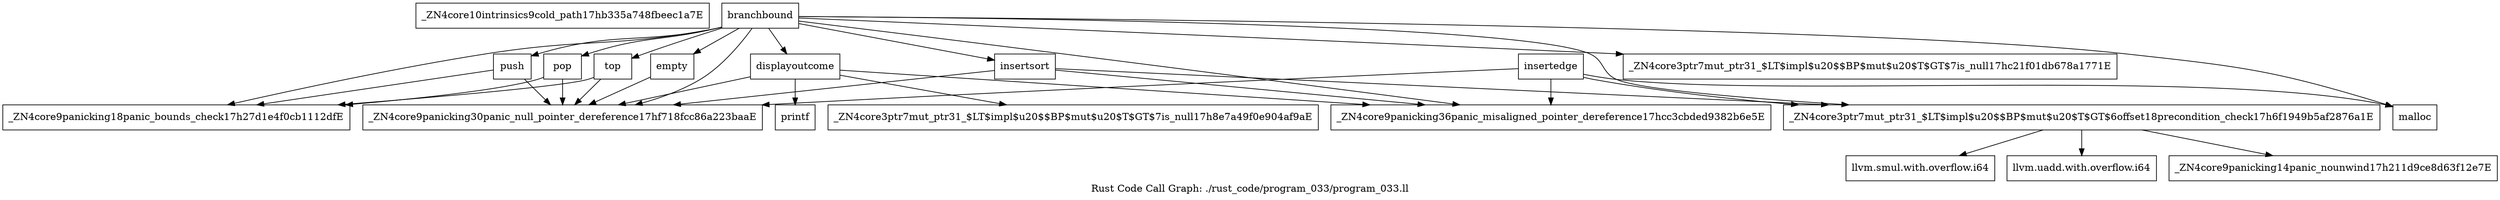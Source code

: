 digraph "Rust Code Call Graph: ./rust_code/program_033/program_033.ll" {
	label="Rust Code Call Graph: ./rust_code/program_033/program_033.ll";

	Node0x556ded5ada50 [shape=record,label="{_ZN4core10intrinsics9cold_path17hb335a748fbeec1a7E}"];
	Node0x556ded5af340 [shape=record,label="{_ZN4core3ptr7mut_ptr31_$LT$impl$u20$$BP$mut$u20$T$GT$6offset18precondition_check17h6f1949b5af2876a1E}"];
	Node0x556ded5af340 -> Node0x556ded5b0bc0;
	Node0x556ded5af340 -> Node0x556ded5b3b80;
	Node0x556ded5af340 -> Node0x556ded5b5c60;
	Node0x556ded5b75b0 [shape=record,label="{_ZN4core3ptr7mut_ptr31_$LT$impl$u20$$BP$mut$u20$T$GT$7is_null17h8e7a49f0e904af9aE}"];
	Node0x556ded5bdb20 [shape=record,label="{_ZN4core3ptr7mut_ptr31_$LT$impl$u20$$BP$mut$u20$T$GT$7is_null17hc21f01db678a1771E}"];
	Node0x556ded5bea80 [shape=record,label="{push}"];
	Node0x556ded5bea80 -> Node0x556ded5c0300;
	Node0x556ded5bea80 -> Node0x556ded5c35e0;
	Node0x556ded5c6b10 [shape=record,label="{pop}"];
	Node0x556ded5c6b10 -> Node0x556ded5c0300;
	Node0x556ded5c6b10 -> Node0x556ded5c35e0;
	Node0x556ded5c8190 [shape=record,label="{top}"];
	Node0x556ded5c8190 -> Node0x556ded5c0300;
	Node0x556ded5c8190 -> Node0x556ded5c35e0;
	Node0x556ded5c9850 [shape=record,label="{empty}"];
	Node0x556ded5c9850 -> Node0x556ded5c0300;
	Node0x556ded5cb250 [shape=record,label="{insertsort}"];
	Node0x556ded5cb250 -> Node0x556ded5af340;
	Node0x556ded5cb250 -> Node0x556ded5cc9f0;
	Node0x556ded5cb250 -> Node0x556ded5c0300;
	Node0x556ded5cdf40 [shape=record,label="{displayoutcome}"];
	Node0x556ded5cdf40 -> Node0x556ded5cc9f0;
	Node0x556ded5cdf40 -> Node0x556ded5c0300;
	Node0x556ded5cdf40 -> Node0x556ded5ce300;
	Node0x556ded5cdf40 -> Node0x556ded5b75b0;
	Node0x556ded5cc870 [shape=record,label="{branchbound}"];
	Node0x556ded5cc870 -> Node0x556ded5b1de0;
	Node0x556ded5cc870 -> Node0x556ded5cc9f0;
	Node0x556ded5cc870 -> Node0x556ded5c0300;
	Node0x556ded5cc870 -> Node0x556ded5c35e0;
	Node0x556ded5cc870 -> Node0x556ded5bea80;
	Node0x556ded5cc870 -> Node0x556ded5cb250;
	Node0x556ded5cc870 -> Node0x556ded5bdb20;
	Node0x556ded5cc870 -> Node0x556ded5af340;
	Node0x556ded5cc870 -> Node0x556ded5c9850;
	Node0x556ded5cc870 -> Node0x556ded5c8190;
	Node0x556ded5cc870 -> Node0x556ded5cdf40;
	Node0x556ded5cc870 -> Node0x556ded5c6b10;
	Node0x556ded5ce030 [shape=record,label="{insertedge}"];
	Node0x556ded5ce030 -> Node0x556ded5af340;
	Node0x556ded5ce030 -> Node0x556ded5cc9f0;
	Node0x556ded5ce030 -> Node0x556ded5b1de0;
	Node0x556ded5ce030 -> Node0x556ded5c0300;
	Node0x556ded5b0bc0 [shape=record,label="{llvm.smul.with.overflow.i64}"];
	Node0x556ded5b3b80 [shape=record,label="{llvm.uadd.with.overflow.i64}"];
	Node0x556ded5b5c60 [shape=record,label="{_ZN4core9panicking14panic_nounwind17h211d9ce8d63f12e7E}"];
	Node0x556ded5c0300 [shape=record,label="{_ZN4core9panicking30panic_null_pointer_dereference17hf718fcc86a223baaE}"];
	Node0x556ded5c35e0 [shape=record,label="{_ZN4core9panicking18panic_bounds_check17h27d1e4f0cb1112dfE}"];
	Node0x556ded5cc9f0 [shape=record,label="{_ZN4core9panicking36panic_misaligned_pointer_dereference17hcc3cbded9382b6e5E}"];
	Node0x556ded5ce300 [shape=record,label="{printf}"];
	Node0x556ded5b1de0 [shape=record,label="{malloc}"];
}
